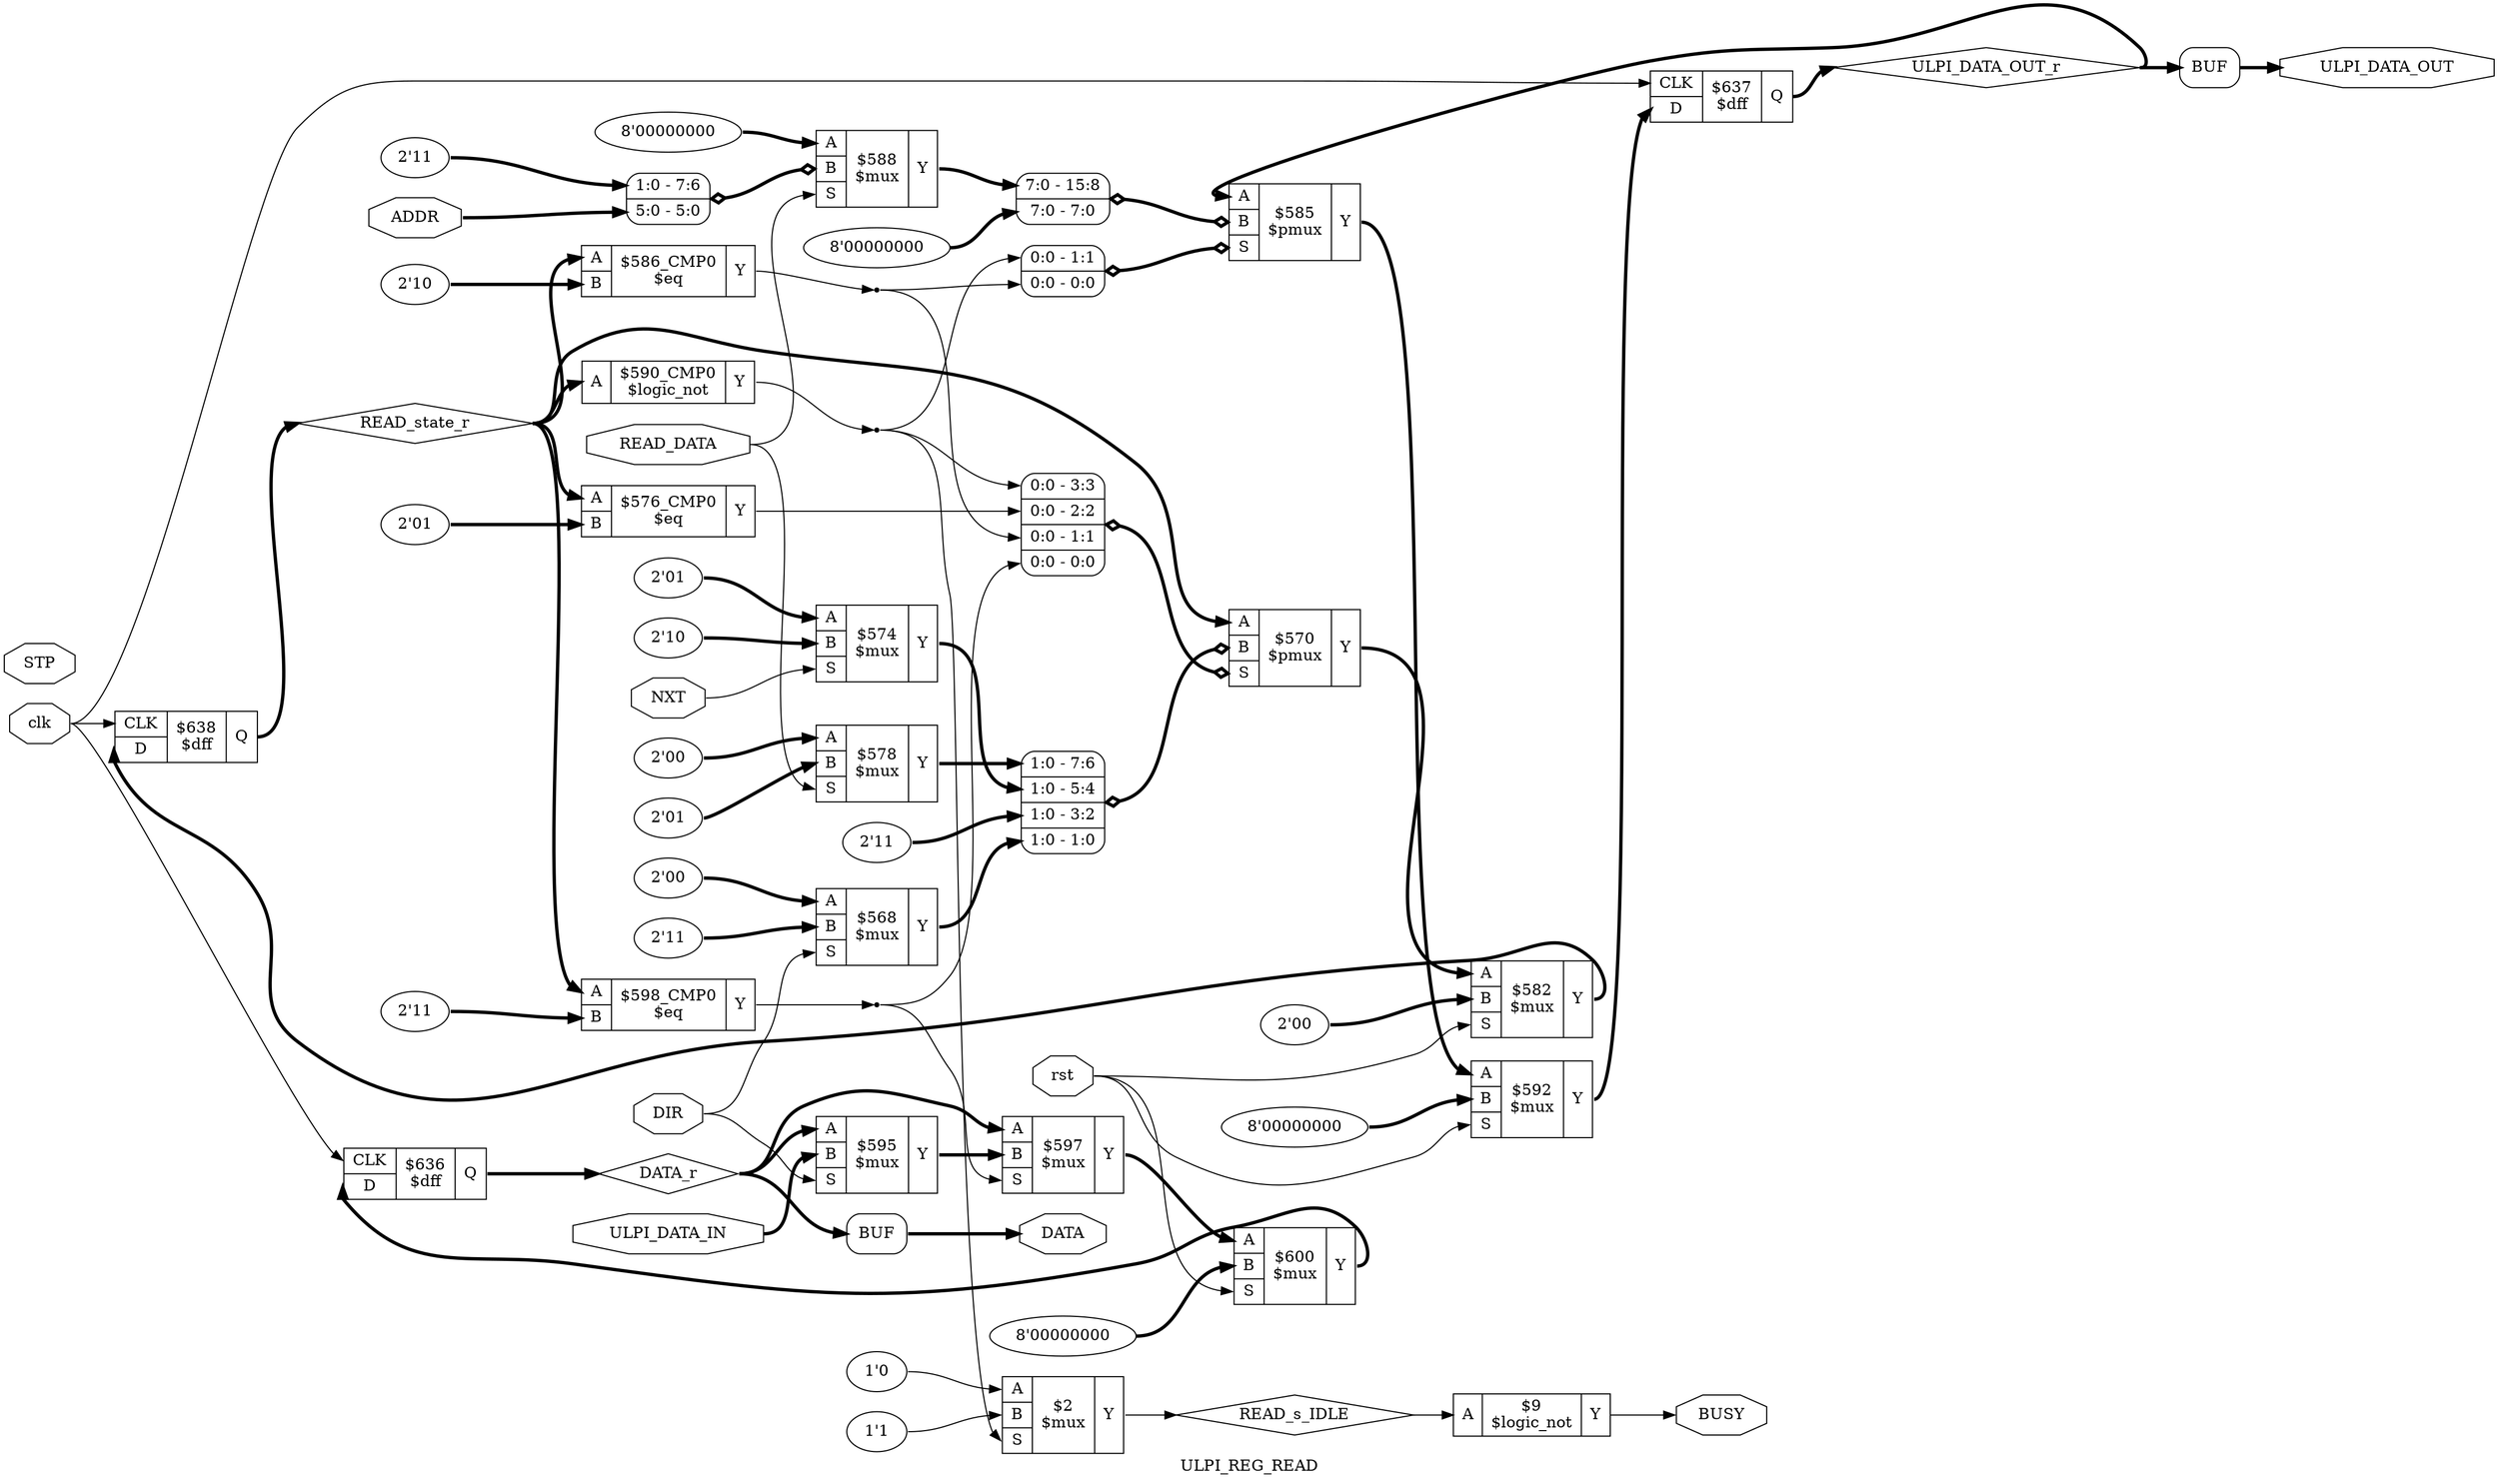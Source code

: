 digraph "ULPI_REG_READ" {
label="ULPI_REG_READ";
rankdir="LR";
remincross=true;
n16 [ shape=octagon, label="ADDR", color="black", fontcolor="black" ];
n17 [ shape=octagon, label="BUSY", color="black", fontcolor="black" ];
n18 [ shape=octagon, label="DATA", color="black", fontcolor="black" ];
n19 [ shape=diamond, label="DATA_r", color="black", fontcolor="black" ];
n20 [ shape=octagon, label="DIR", color="black", fontcolor="black" ];
n21 [ shape=octagon, label="NXT", color="black", fontcolor="black" ];
n22 [ shape=octagon, label="READ_DATA", color="black", fontcolor="black" ];
n23 [ shape=diamond, label="READ_s_IDLE", color="black", fontcolor="black" ];
n24 [ shape=diamond, label="READ_state_r", color="black", fontcolor="black" ];
n25 [ shape=octagon, label="STP", color="black", fontcolor="black" ];
n26 [ shape=octagon, label="ULPI_DATA_IN", color="black", fontcolor="black" ];
n27 [ shape=octagon, label="ULPI_DATA_OUT", color="black", fontcolor="black" ];
n28 [ shape=diamond, label="ULPI_DATA_OUT_r", color="black", fontcolor="black" ];
n29 [ shape=octagon, label="clk", color="black", fontcolor="black" ];
n30 [ shape=octagon, label="rst", color="black", fontcolor="black" ];
c33 [ shape=record, label="{{<p31> A}|$9\n$logic_not|{<p32> Y}}" ];
c37 [ shape=record, label="{{<p34> CLK|<p35> D}|$636\n$dff|{<p36> Q}}" ];
c38 [ shape=record, label="{{<p34> CLK|<p35> D}|$637\n$dff|{<p36> Q}}" ];
c39 [ shape=record, label="{{<p34> CLK|<p35> D}|$638\n$dff|{<p36> Q}}" ];
v0 [ label="2'00" ];
v1 [ label="2'11" ];
c42 [ shape=record, label="{{<p31> A|<p40> B|<p41> S}|$568\n$mux|{<p32> Y}}" ];
v3 [ label="2'11" ];
c43 [ shape=record, label="{{<p31> A|<p40> B|<p41> S}|$570\n$pmux|{<p32> Y}}" ];
x2 [ shape=record, style=rounded, label="<s3> 1:0 - 7:6 |<s2> 1:0 - 5:4 |<s1> 1:0 - 3:2 |<s0> 1:0 - 1:0 " ];
x2:e -> c43:p40:w [arrowhead=odiamond, arrowtail=odiamond, dir=both, color="black", style="setlinewidth(3)", label=""];
x4 [ shape=record, style=rounded, label="<s3> 0:0 - 3:3 |<s2> 0:0 - 2:2 |<s1> 0:0 - 1:1 |<s0> 0:0 - 0:0 " ];
x4:e -> c43:p41:w [arrowhead=odiamond, arrowtail=odiamond, dir=both, color="black", style="setlinewidth(3)", label=""];
v5 [ label="2'01" ];
v6 [ label="2'10" ];
c44 [ shape=record, label="{{<p31> A|<p40> B|<p41> S}|$574\n$mux|{<p32> Y}}" ];
v7 [ label="2'01" ];
c45 [ shape=record, label="{{<p31> A|<p40> B}|$576_CMP0\n$eq|{<p32> Y}}" ];
v8 [ label="2'00" ];
v9 [ label="2'01" ];
c46 [ shape=record, label="{{<p31> A|<p40> B|<p41> S}|$578\n$mux|{<p32> Y}}" ];
v10 [ label="2'00" ];
c47 [ shape=record, label="{{<p31> A|<p40> B|<p41> S}|$582\n$mux|{<p32> Y}}" ];
v12 [ label="8'00000000" ];
c48 [ shape=record, label="{{<p31> A|<p40> B|<p41> S}|$585\n$pmux|{<p32> Y}}" ];
x11 [ shape=record, style=rounded, label="<s1> 7:0 - 15:8 |<s0> 7:0 - 7:0 " ];
x11:e -> c48:p40:w [arrowhead=odiamond, arrowtail=odiamond, dir=both, color="black", style="setlinewidth(3)", label=""];
x13 [ shape=record, style=rounded, label="<s1> 0:0 - 1:1 |<s0> 0:0 - 0:0 " ];
x13:e -> c48:p41:w [arrowhead=odiamond, arrowtail=odiamond, dir=both, color="black", style="setlinewidth(3)", label=""];
v14 [ label="2'10" ];
c49 [ shape=record, label="{{<p31> A|<p40> B}|$586_CMP0\n$eq|{<p32> Y}}" ];
v15 [ label="8'00000000" ];
v17 [ label="2'11" ];
c50 [ shape=record, label="{{<p31> A|<p40> B|<p41> S}|$588\n$mux|{<p32> Y}}" ];
x16 [ shape=record, style=rounded, label="<s1> 1:0 - 7:6 |<s0> 5:0 - 5:0 " ];
x16:e -> c50:p40:w [arrowhead=odiamond, arrowtail=odiamond, dir=both, color="black", style="setlinewidth(3)", label=""];
c51 [ shape=record, label="{{<p31> A}|$590_CMP0\n$logic_not|{<p32> Y}}" ];
v18 [ label="8'00000000" ];
c52 [ shape=record, label="{{<p31> A|<p40> B|<p41> S}|$592\n$mux|{<p32> Y}}" ];
c53 [ shape=record, label="{{<p31> A|<p40> B|<p41> S}|$595\n$mux|{<p32> Y}}" ];
c54 [ shape=record, label="{{<p31> A|<p40> B|<p41> S}|$597\n$mux|{<p32> Y}}" ];
v19 [ label="2'11" ];
c55 [ shape=record, label="{{<p31> A|<p40> B}|$598_CMP0\n$eq|{<p32> Y}}" ];
v20 [ label="8'00000000" ];
c56 [ shape=record, label="{{<p31> A|<p40> B|<p41> S}|$600\n$mux|{<p32> Y}}" ];
v21 [ label="1'0" ];
v22 [ label="1'1" ];
c57 [ shape=record, label="{{<p31> A|<p40> B|<p41> S}|$2\n$mux|{<p32> Y}}" ];
x23 [shape=box, style=rounded, label="BUF"];
x24 [shape=box, style=rounded, label="BUF"];
c56:p32:e -> c37:p35:w [color="black", style="setlinewidth(3)", label=""];
c44:p32:e -> x2:s2:w [color="black", style="setlinewidth(3)", label=""];
c46:p32:e -> x2:s3:w [color="black", style="setlinewidth(3)", label=""];
c48:p32:e -> c52:p31:w [color="black", style="setlinewidth(3)", label=""];
c50:p32:e -> x11:s1:w [color="black", style="setlinewidth(3)", label=""];
c53:p32:e -> c54:p40:w [color="black", style="setlinewidth(3)", label=""];
c54:p32:e -> c56:p31:w [color="black", style="setlinewidth(3)", label=""];
n16:e -> x16:s0:w [color="black", style="setlinewidth(3)", label=""];
c33:p32:e -> n17:w [color="black", label=""];
x23:e:e -> n18:w [color="black", style="setlinewidth(3)", label=""];
c37:p36:e -> n19:w [color="black", style="setlinewidth(3)", label=""];
n19:e -> c53:p31:w [color="black", style="setlinewidth(3)", label=""];
n19:e -> c54:p31:w [color="black", style="setlinewidth(3)", label=""];
n19:e -> x23:w:w [color="black", style="setlinewidth(3)", label=""];
c47:p32:e -> c39:p35:w [color="black", style="setlinewidth(3)", label=""];
n20:e -> c42:p41:w [color="black", label=""];
n20:e -> c53:p41:w [color="black", label=""];
n21:e -> c44:p41:w [color="black", label=""];
n22:e -> c46:p41:w [color="black", label=""];
n22:e -> c50:p41:w [color="black", label=""];
c57:p32:e -> n23:w [color="black", label=""];
n23:e -> c33:p31:w [color="black", label=""];
c39:p36:e -> n24:w [color="black", style="setlinewidth(3)", label=""];
n24:e -> c43:p31:w [color="black", style="setlinewidth(3)", label=""];
n24:e -> c45:p31:w [color="black", style="setlinewidth(3)", label=""];
n24:e -> c49:p31:w [color="black", style="setlinewidth(3)", label=""];
n24:e -> c51:p31:w [color="black", style="setlinewidth(3)", label=""];
n24:e -> c55:p31:w [color="black", style="setlinewidth(3)", label=""];
n26:e -> c53:p40:w [color="black", style="setlinewidth(3)", label=""];
x24:e:e -> n27:w [color="black", style="setlinewidth(3)", label=""];
c38:p36:e -> n28:w [color="black", style="setlinewidth(3)", label=""];
n28:e -> c48:p31:w [color="black", style="setlinewidth(3)", label=""];
n28:e -> x24:w:w [color="black", style="setlinewidth(3)", label=""];
n29:e -> c37:p34:w [color="black", label=""];
n29:e -> c38:p34:w [color="black", label=""];
n29:e -> c39:p34:w [color="black", label=""];
c52:p32:e -> c38:p35:w [color="black", style="setlinewidth(3)", label=""];
n30:e -> c47:p41:w [color="black", label=""];
n30:e -> c52:p41:w [color="black", label=""];
n30:e -> c56:p41:w [color="black", label=""];
n4 [ shape=point ];
c51:p32:e -> n4:w [color="black", label=""];
n4:e -> c57:p41:w [color="black", label=""];
n4:e -> x13:s1:w [color="black", label=""];
n4:e -> x4:s3:w [color="black", label=""];
c45:p32:e -> x4:s2:w [color="black", label=""];
n6 [ shape=point ];
c49:p32:e -> n6:w [color="black", label=""];
n6:e -> x13:s0:w [color="black", label=""];
n6:e -> x4:s1:w [color="black", label=""];
n7 [ shape=point ];
c55:p32:e -> n7:w [color="black", label=""];
n7:e -> c54:p41:w [color="black", label=""];
n7:e -> x4:s0:w [color="black", label=""];
c42:p32:e -> x2:s0:w [color="black", style="setlinewidth(3)", label=""];
c43:p32:e -> c47:p31:w [color="black", style="setlinewidth(3)", label=""];
v0:e -> c42:p31:w [color="black", style="setlinewidth(3)", label=""];
v1:e -> c42:p40:w [color="black", style="setlinewidth(3)", label=""];
v10:e -> c47:p40:w [color="black", style="setlinewidth(3)", label=""];
v12:e -> x11:s0:w [color="black", style="setlinewidth(3)", label=""];
v14:e -> c49:p40:w [color="black", style="setlinewidth(3)", label=""];
v15:e -> c50:p31:w [color="black", style="setlinewidth(3)", label=""];
v17:e -> x16:s1:w [color="black", style="setlinewidth(3)", label=""];
v18:e -> c52:p40:w [color="black", style="setlinewidth(3)", label=""];
v19:e -> c55:p40:w [color="black", style="setlinewidth(3)", label=""];
v20:e -> c56:p40:w [color="black", style="setlinewidth(3)", label=""];
v21:e -> c57:p31:w [color="black", label=""];
v22:e -> c57:p40:w [color="black", label=""];
v3:e -> x2:s1:w [color="black", style="setlinewidth(3)", label=""];
v5:e -> c44:p31:w [color="black", style="setlinewidth(3)", label=""];
v6:e -> c44:p40:w [color="black", style="setlinewidth(3)", label=""];
v7:e -> c45:p40:w [color="black", style="setlinewidth(3)", label=""];
v8:e -> c46:p31:w [color="black", style="setlinewidth(3)", label=""];
v9:e -> c46:p40:w [color="black", style="setlinewidth(3)", label=""];
}
